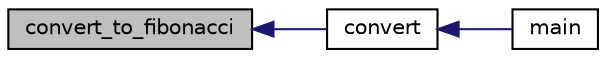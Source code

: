digraph "convert_to_fibonacci"
{
  edge [fontname="Helvetica",fontsize="10",labelfontname="Helvetica",labelfontsize="10"];
  node [fontname="Helvetica",fontsize="10",shape=record];
  rankdir="LR";
  Node9 [label="convert_to_fibonacci",height=0.2,width=0.4,color="black", fillcolor="grey75", style="filled", fontcolor="black"];
  Node9 -> Node10 [dir="back",color="midnightblue",fontsize="10",style="solid",fontname="Helvetica"];
  Node10 [label="convert",height=0.2,width=0.4,color="black", fillcolor="white", style="filled",URL="$d2/d32/fibonacci_8_c.html#a0fa464c2e7d41805ac6377c75f6bbce6"];
  Node10 -> Node11 [dir="back",color="midnightblue",fontsize="10",style="solid",fontname="Helvetica"];
  Node11 [label="main",height=0.2,width=0.4,color="black", fillcolor="white", style="filled",URL="$d2/d32/fibonacci_8_c.html#a3c04138a5bfe5d72780bb7e82a18e627"];
}
